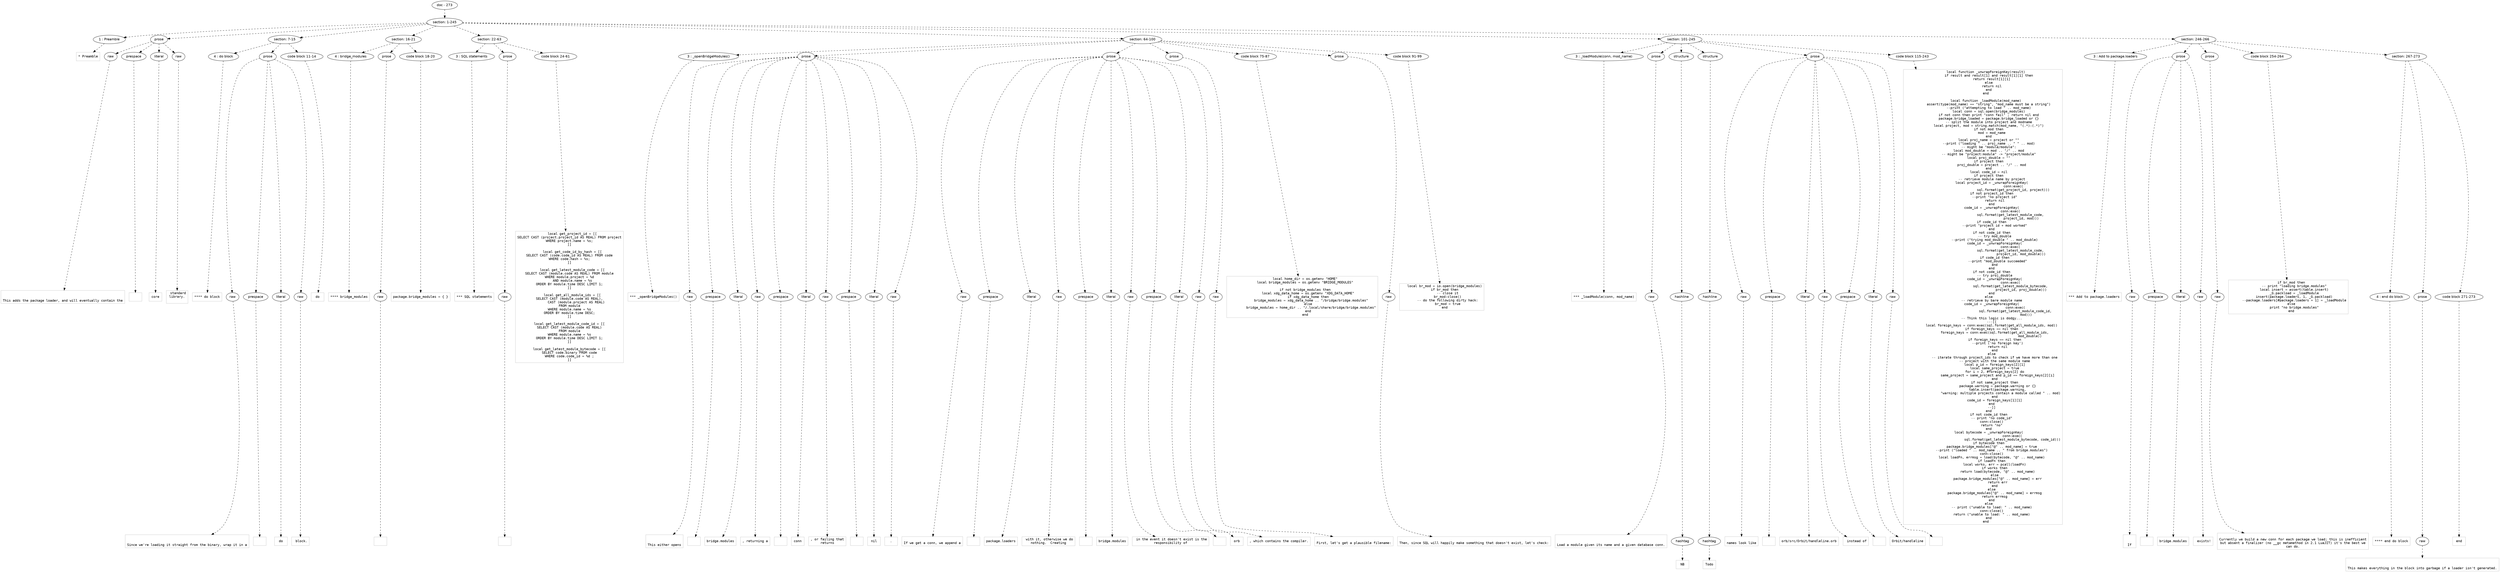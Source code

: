 digraph lpegNode {

node [fontname=Helvetica]
edge [style=dashed]

doc_0 [label="doc - 273"]


doc_0 -> { section_1}
{rank=same; section_1}

section_1 [label="section: 1-245"]


// END RANK doc_0

section_1 -> { header_2 prose_3 section_4 section_5 section_6 section_7 section_8 section_9}
{rank=same; header_2 prose_3 section_4 section_5 section_6 section_7 section_8 section_9}

header_2 [label="1 : Preamble"]

prose_3 [label="prose"]

section_4 [label="section: 7-15"]

section_5 [label="section: 16-21"]

section_6 [label="section: 22-63"]

section_7 [label="section: 64-100"]

section_8 [label="section: 101-245"]

section_9 [label="section: 246-266"]


// END RANK section_1

header_2 -> leaf_10
leaf_10  [color=Gray,shape=rectangle,fontname=Inconsolata,label="* Preamble"]
// END RANK header_2

prose_3 -> { raw_11 prespace_12 literal_13 raw_14}
{rank=same; raw_11 prespace_12 literal_13 raw_14}

raw_11 [label="raw"]

prespace_12 [label="prespace"]

literal_13 [label="literal"]

raw_14 [label="raw"]


// END RANK prose_3

raw_11 -> leaf_15
leaf_15  [color=Gray,shape=rectangle,fontname=Inconsolata,label="

This adds the package loader, and will eventually contain the"]
// END RANK raw_11

prespace_12 -> leaf_16
leaf_16  [color=Gray,shape=rectangle,fontname=Inconsolata,label=" "]
// END RANK prespace_12

literal_13 -> leaf_17
leaf_17  [color=Gray,shape=rectangle,fontname=Inconsolata,label="core"]
// END RANK literal_13

raw_14 -> leaf_18
leaf_18  [color=Gray,shape=rectangle,fontname=Inconsolata,label=" standard
library.

"]
// END RANK raw_14

section_4 -> { header_19 prose_20 codeblock_21}
{rank=same; header_19 prose_20 codeblock_21}

header_19 [label="4 : do block"]

prose_20 [label="prose"]

codeblock_21 [label="code block 11-14"]


// END RANK section_4

header_19 -> leaf_22
leaf_22  [color=Gray,shape=rectangle,fontname=Inconsolata,label="**** do block"]
// END RANK header_19

prose_20 -> { raw_23 prespace_24 literal_25 raw_26}
{rank=same; raw_23 prespace_24 literal_25 raw_26}

raw_23 [label="raw"]

prespace_24 [label="prespace"]

literal_25 [label="literal"]

raw_26 [label="raw"]


// END RANK prose_20

raw_23 -> leaf_27
leaf_27  [color=Gray,shape=rectangle,fontname=Inconsolata,label="

Since we're loading it straight from the binary, wrap it in a"]
// END RANK raw_23

prespace_24 -> leaf_28
leaf_28  [color=Gray,shape=rectangle,fontname=Inconsolata,label=" "]
// END RANK prespace_24

literal_25 -> leaf_29
leaf_29  [color=Gray,shape=rectangle,fontname=Inconsolata,label="do"]
// END RANK literal_25

raw_26 -> leaf_30
leaf_30  [color=Gray,shape=rectangle,fontname=Inconsolata,label=" block.
"]
// END RANK raw_26

codeblock_21 -> leaf_31
leaf_31  [color=Gray,shape=rectangle,fontname=Inconsolata,label="do
"]
// END RANK codeblock_21

section_5 -> { header_32 prose_33 codeblock_34}
{rank=same; header_32 prose_33 codeblock_34}

header_32 [label="4 : bridge_modules"]

prose_33 [label="prose"]

codeblock_34 [label="code block 18-20"]


// END RANK section_5

header_32 -> leaf_35
leaf_35  [color=Gray,shape=rectangle,fontname=Inconsolata,label="**** bridge_modules"]
// END RANK header_32

prose_33 -> { raw_36}
{rank=same; raw_36}

raw_36 [label="raw"]


// END RANK prose_33

raw_36 -> leaf_37
leaf_37  [color=Gray,shape=rectangle,fontname=Inconsolata,label="
"]
// END RANK raw_36

codeblock_34 -> leaf_38
leaf_38  [color=Gray,shape=rectangle,fontname=Inconsolata,label="package.bridge_modules = { }"]
// END RANK codeblock_34

section_6 -> { header_39 prose_40 codeblock_41}
{rank=same; header_39 prose_40 codeblock_41}

header_39 [label="3 : SQL statements"]

prose_40 [label="prose"]

codeblock_41 [label="code block 24-61"]


// END RANK section_6

header_39 -> leaf_42
leaf_42  [color=Gray,shape=rectangle,fontname=Inconsolata,label="*** SQL statements"]
// END RANK header_39

prose_40 -> { raw_43}
{rank=same; raw_43}

raw_43 [label="raw"]


// END RANK prose_40

raw_43 -> leaf_44
leaf_44  [color=Gray,shape=rectangle,fontname=Inconsolata,label="
"]
// END RANK raw_43

codeblock_41 -> leaf_45
leaf_45  [color=Gray,shape=rectangle,fontname=Inconsolata,label="   local get_project_id = [[
SELECT CAST (project.project_id AS REAL) FROM project
WHERE project.name = %s;
]]

   local get_code_id_by_hash = [[
SELECT CAST (code.code_id AS REAL) FROM code
WHERE code.hash = %s;
]]

   local get_latest_module_code = [[
SELECT CAST (module.code AS REAL) FROM module
WHERE module.project = %d
   AND module.name = %s
ORDER BY module.time DESC LIMIT 1;
]]

   local get_all_module_ids = [[
SELECT CAST (module.code AS REAL),
       CAST (module.project AS REAL)
FROM module
WHERE module.name = %s
ORDER BY module.time DESC;
]]

local get_latest_module_code_id = [[
SELECT CAST (module.code AS REAL)
FROM module
WHERE module.name = %s
ORDER BY module.time DESC LIMIT 1;
]]

local get_latest_module_bytecode = [[
SELECT code.binary FROM code
WHERE code.code_id = %d ;
]]"]
// END RANK codeblock_41

section_7 -> { header_46 prose_47 prose_48 prose_49 codeblock_50 prose_51 codeblock_52}
{rank=same; header_46 prose_47 prose_48 prose_49 codeblock_50 prose_51 codeblock_52}

header_46 [label="3 : _openBridgeModules()"]

prose_47 [label="prose"]

prose_48 [label="prose"]

prose_49 [label="prose"]

codeblock_50 [label="code block 75-87"]

prose_51 [label="prose"]

codeblock_52 [label="code block 91-99"]


// END RANK section_7

header_46 -> leaf_53
leaf_53  [color=Gray,shape=rectangle,fontname=Inconsolata,label="*** _openBridgeModules()"]
// END RANK header_46

prose_47 -> { raw_54 prespace_55 literal_56 raw_57 prespace_58 literal_59 raw_60 prespace_61 literal_62 raw_63}
{rank=same; raw_54 prespace_55 literal_56 raw_57 prespace_58 literal_59 raw_60 prespace_61 literal_62 raw_63}

raw_54 [label="raw"]

prespace_55 [label="prespace"]

literal_56 [label="literal"]

raw_57 [label="raw"]

prespace_58 [label="prespace"]

literal_59 [label="literal"]

raw_60 [label="raw"]

prespace_61 [label="prespace"]

literal_62 [label="literal"]

raw_63 [label="raw"]


// END RANK prose_47

raw_54 -> leaf_64
leaf_64  [color=Gray,shape=rectangle,fontname=Inconsolata,label="

This either opens"]
// END RANK raw_54

prespace_55 -> leaf_65
leaf_65  [color=Gray,shape=rectangle,fontname=Inconsolata,label=" "]
// END RANK prespace_55

literal_56 -> leaf_66
leaf_66  [color=Gray,shape=rectangle,fontname=Inconsolata,label="bridge.modules"]
// END RANK literal_56

raw_57 -> leaf_67
leaf_67  [color=Gray,shape=rectangle,fontname=Inconsolata,label=", returning a"]
// END RANK raw_57

prespace_58 -> leaf_68
leaf_68  [color=Gray,shape=rectangle,fontname=Inconsolata,label=" "]
// END RANK prespace_58

literal_59 -> leaf_69
leaf_69  [color=Gray,shape=rectangle,fontname=Inconsolata,label="conn"]
// END RANK literal_59

raw_60 -> leaf_70
leaf_70  [color=Gray,shape=rectangle,fontname=Inconsolata,label=", or failing that
returns"]
// END RANK raw_60

prespace_61 -> leaf_71
leaf_71  [color=Gray,shape=rectangle,fontname=Inconsolata,label=" "]
// END RANK prespace_61

literal_62 -> leaf_72
leaf_72  [color=Gray,shape=rectangle,fontname=Inconsolata,label="nil"]
// END RANK literal_62

raw_63 -> leaf_73
leaf_73  [color=Gray,shape=rectangle,fontname=Inconsolata,label=".
"]
// END RANK raw_63

prose_48 -> { raw_74 prespace_75 literal_76 raw_77 prespace_78 literal_79 raw_80 prespace_81 literal_82 raw_83}
{rank=same; raw_74 prespace_75 literal_76 raw_77 prespace_78 literal_79 raw_80 prespace_81 literal_82 raw_83}

raw_74 [label="raw"]

prespace_75 [label="prespace"]

literal_76 [label="literal"]

raw_77 [label="raw"]

prespace_78 [label="prespace"]

literal_79 [label="literal"]

raw_80 [label="raw"]

prespace_81 [label="prespace"]

literal_82 [label="literal"]

raw_83 [label="raw"]


// END RANK prose_48

raw_74 -> leaf_84
leaf_84  [color=Gray,shape=rectangle,fontname=Inconsolata,label="
If we get a conn, we append a"]
// END RANK raw_74

prespace_75 -> leaf_85
leaf_85  [color=Gray,shape=rectangle,fontname=Inconsolata,label=" "]
// END RANK prespace_75

literal_76 -> leaf_86
leaf_86  [color=Gray,shape=rectangle,fontname=Inconsolata,label="package.loaders"]
// END RANK literal_76

raw_77 -> leaf_87
leaf_87  [color=Gray,shape=rectangle,fontname=Inconsolata,label=" with it, otherwise we do
nothing.  Creating"]
// END RANK raw_77

prespace_78 -> leaf_88
leaf_88  [color=Gray,shape=rectangle,fontname=Inconsolata,label=" "]
// END RANK prespace_78

literal_79 -> leaf_89
leaf_89  [color=Gray,shape=rectangle,fontname=Inconsolata,label="bridge.modules"]
// END RANK literal_79

raw_80 -> leaf_90
leaf_90  [color=Gray,shape=rectangle,fontname=Inconsolata,label=" in the event it doesn't exist is the
responsibility of"]
// END RANK raw_80

prespace_81 -> leaf_91
leaf_91  [color=Gray,shape=rectangle,fontname=Inconsolata,label=" "]
// END RANK prespace_81

literal_82 -> leaf_92
leaf_92  [color=Gray,shape=rectangle,fontname=Inconsolata,label="orb"]
// END RANK literal_82

raw_83 -> leaf_93
leaf_93  [color=Gray,shape=rectangle,fontname=Inconsolata,label=", which contains the compiler.
"]
// END RANK raw_83

prose_49 -> { raw_94}
{rank=same; raw_94}

raw_94 [label="raw"]


// END RANK prose_49

raw_94 -> leaf_95
leaf_95  [color=Gray,shape=rectangle,fontname=Inconsolata,label="
First, let's get a plausible filename:
"]
// END RANK raw_94

codeblock_50 -> leaf_96
leaf_96  [color=Gray,shape=rectangle,fontname=Inconsolata,label="   local home_dir = os.getenv \"HOME\"
   local bridge_modules = os.getenv \"BRIDGE_MODULES\"

   if not bridge_modules then
      local xdg_data_home = os.getenv \"XDG_DATA_HOME\"
      if xdg_data_home then
         bridge_modules = xdg_data_home .. \"/bridge/bridge.modules\"
      else
         bridge_modules = home_dir .. \"/.local/share/bridge/bridge.modules\"
      end
   end"]
// END RANK codeblock_50

prose_51 -> { raw_97}
{rank=same; raw_97}

raw_97 [label="raw"]


// END RANK prose_51

raw_97 -> leaf_98
leaf_98  [color=Gray,shape=rectangle,fontname=Inconsolata,label="
Then, since SQL will happily make something that doesn't exist, let's check:
"]
// END RANK raw_97

codeblock_52 -> leaf_99
leaf_99  [color=Gray,shape=rectangle,fontname=Inconsolata,label="   local br_mod = io.open(bridge_modules)
   if br_mod then
      -- close it
      br_mod:close()
      -- do the following dirty hack:
      br_mod = true
   end"]
// END RANK codeblock_52

section_8 -> { header_100 prose_101 structure_102 structure_103 prose_104 codeblock_105}
{rank=same; header_100 prose_101 structure_102 structure_103 prose_104 codeblock_105}

header_100 [label="3 : _loadModule(conn, mod_name)"]

prose_101 [label="prose"]

structure_102 [label="structure"]

structure_103 [label="structure"]

prose_104 [label="prose"]

codeblock_105 [label="code block 115-243"]


// END RANK section_8

header_100 -> leaf_106
leaf_106  [color=Gray,shape=rectangle,fontname=Inconsolata,label="*** _loadModule(conn, mod_name)"]
// END RANK header_100

prose_101 -> { raw_107}
{rank=same; raw_107}

raw_107 [label="raw"]


// END RANK prose_101

raw_107 -> leaf_108
leaf_108  [color=Gray,shape=rectangle,fontname=Inconsolata,label="

Load a module given its name and a given database conn.
"]
// END RANK raw_107

structure_102 -> { hashline_109}
{rank=same; hashline_109}

hashline_109 [label="hashline"]


// END RANK structure_102

hashline_109 -> { hashtag_110}
{rank=same; hashtag_110}

hashtag_110 [label="hashtag"]


// END RANK hashline_109

hashtag_110 -> leaf_111
leaf_111  [color=Gray,shape=rectangle,fontname=Inconsolata,label="NB"]
// END RANK hashtag_110

structure_103 -> { hashline_112}
{rank=same; hashline_112}

hashline_112 [label="hashline"]


// END RANK structure_103

hashline_112 -> { hashtag_113}
{rank=same; hashtag_113}

hashtag_113 [label="hashtag"]


// END RANK hashline_112

hashtag_113 -> leaf_114
leaf_114  [color=Gray,shape=rectangle,fontname=Inconsolata,label="Todo"]
// END RANK hashtag_113

prose_104 -> { raw_115 prespace_116 literal_117 raw_118 prespace_119 literal_120 raw_121}
{rank=same; raw_115 prespace_116 literal_117 raw_118 prespace_119 literal_120 raw_121}

raw_115 [label="raw"]

prespace_116 [label="prespace"]

literal_117 [label="literal"]

raw_118 [label="raw"]

prespace_119 [label="prespace"]

literal_120 [label="literal"]

raw_121 [label="raw"]


// END RANK prose_104

raw_115 -> leaf_122
leaf_122  [color=Gray,shape=rectangle,fontname=Inconsolata,label="
names look like"]
// END RANK raw_115

prespace_116 -> leaf_123
leaf_123  [color=Gray,shape=rectangle,fontname=Inconsolata,label=" "]
// END RANK prespace_116

literal_117 -> leaf_124
leaf_124  [color=Gray,shape=rectangle,fontname=Inconsolata,label="orb/src/Orbit/handleline.orb"]
// END RANK literal_117

raw_118 -> leaf_125
leaf_125  [color=Gray,shape=rectangle,fontname=Inconsolata,label=" instead of"]
// END RANK raw_118

prespace_119 -> leaf_126
leaf_126  [color=Gray,shape=rectangle,fontname=Inconsolata,label=""]
// END RANK prespace_119

literal_120 -> leaf_127
leaf_127  [color=Gray,shape=rectangle,fontname=Inconsolata,label="Orbit/handleline"]
// END RANK literal_120

raw_121 -> leaf_128
leaf_128  [color=Gray,shape=rectangle,fontname=Inconsolata,label="
"]
// END RANK raw_121

codeblock_105 -> leaf_129
leaf_129  [color=Gray,shape=rectangle,fontname=Inconsolata,label="   local function _unwrapForeignKey(result)
      if result and result[1] and result[1][1] then
         return result[1][1]
      else
         return nil
      end
   end

   local function _loadModule(mod_name)
      assert(type(mod_name) == \"string\", \"mod_name must be a string\")
      --print (\"attempting to load \" .. mod_name)
      local conn = sql.open(bridge_modules)
      if not conn then print \"conn fail\" ; return nil end
      package.bridge_loaded = package.bridge_loaded or {}
      -- split the module into project and modname
      local project, mod = string.match(mod_name, \"(.*):(.*)\")
      if not mod then
         mod = mod_name
      end
      local proj_name = project or \"\"
      --print (\"loading \" .. proj_name .. \" \" .. mod)
      -- might be \"module/module\":
      local mod_double = mod .. \"/\" .. mod
      -- might be \"project:module\" -> \"project/module\"
      local proj_double = \"\"
      if project then
         proj_double = project .. \"/\" .. mod
      end
      local code_id = nil
      if project then
         -- retrieve module name by project
         local project_id = _unwrapForeignKey(
                               conn:exec(
                               sql.format(get_project_id, project)))
         if not project_id then
            --print \"no project id\"
            return nil
         end
         code_id = _unwrapForeignKey(
                            conn:exec(
                            sql.format(get_latest_module_code,
                                       project_id, mod)))
         if code_id then
            --print \"project id + mod worked\"
         end
         if not code_id then
            -- try mod_double
            --print (\"trying mod_double \" .. mod_double)
            code_id = _unwrapForeignKey(
                            conn:exec(
                            sql.format(get_latest_module_code,
                                       project_id, mod_double)))
            if code_id then
               --print \"mod_double succeeded\"
            end
         end
         if not code_id then
            -- try proj_double
            code_id = _unwrapForeignKey(
                            conn:exec(
                            sql.format(get_latest_module_bytecode,
                                       project_id, proj_double)))
         end
      else
         -- retrieve by bare module name
         code_id = _unwrapForeignKey(
                                 conn:exec(
                                 sql.format(get_latest_module_code_id,
                                            mod)))
         -- Think this logic is dodgy...
         ---[[
         local foreign_keys = conn:exec(sql.format(get_all_module_ids, mod))
         if foreign_keys == nil then
            foreign_keys = conn:exec(sql.format(get_all_module_ids,
                                                mod_double))
            if foreign_keys == nil then
               --print ('no foreign key')
               return nil
            end
         else
            -- iterate through project_ids to check if we have more than one
            -- project with the same module name
            local p_id = foreign_keys[2][1]
            local same_project = true
            for i = 2, #foreign_keys[2] do
               same_project = same_project and p_id == foreign_keys[2][i]
            end
            if not same_project then
               package.warning = package.warning or {}
               table.insert(package.warning,
                  \"warning: multiple projects contain a module called \" .. mod)
            end
            code_id = foreign_keys[1][1]
         end
         --]]
      end
      if not code_id then
         -- print \"no code_id\"
         conn:close()
         return \"no\"
      end
      local bytecode = _unwrapForeignKey(
                              conn:exec(
                              sql.format(get_latest_module_bytecode, code_id)))
      if bytecode then
         package.bridge_modules[\"@\" .. mod_name] = true
         --print (\"loaded \" .. mod_name .. \" from bridge.modules\")
         conn:close()
         local loadFn, errmsg = load(bytecode, \"@\" .. mod_name)
         if loadFn then
            local works, err = pcall(loadFn)
            if works then
               return load(bytecode, \"@\" .. mod_name)
            else
               package.bridge_modules[\"@\" .. mod_name] = err
               return err
            end
         else
            package.bridge_modules[\"@\" .. mod_name] = errmsg
            return errmsg
         end
      else
         -- print (\"unable to load: \" .. mod_name)
         conn:close()
         return (\"unable to load: \" .. mod_name)
      end
   end"]
// END RANK codeblock_105

section_9 -> { header_130 prose_131 prose_132 codeblock_133 section_134}
{rank=same; header_130 prose_131 prose_132 codeblock_133 section_134}

header_130 [label="3 : Add to package.loaders"]

prose_131 [label="prose"]

prose_132 [label="prose"]

codeblock_133 [label="code block 254-264"]

section_134 [label="section: 267-273"]


// END RANK section_9

header_130 -> leaf_135
leaf_135  [color=Gray,shape=rectangle,fontname=Inconsolata,label="*** Add to package.loaders"]
// END RANK header_130

prose_131 -> { raw_136 prespace_137 literal_138 raw_139}
{rank=same; raw_136 prespace_137 literal_138 raw_139}

raw_136 [label="raw"]

prespace_137 [label="prespace"]

literal_138 [label="literal"]

raw_139 [label="raw"]


// END RANK prose_131

raw_136 -> leaf_140
leaf_140  [color=Gray,shape=rectangle,fontname=Inconsolata,label="

If"]
// END RANK raw_136

prespace_137 -> leaf_141
leaf_141  [color=Gray,shape=rectangle,fontname=Inconsolata,label=" "]
// END RANK prespace_137

literal_138 -> leaf_142
leaf_142  [color=Gray,shape=rectangle,fontname=Inconsolata,label="bridge.modules"]
// END RANK literal_138

raw_139 -> leaf_143
leaf_143  [color=Gray,shape=rectangle,fontname=Inconsolata,label=" exists!
"]
// END RANK raw_139

prose_132 -> { raw_144}
{rank=same; raw_144}

raw_144 [label="raw"]


// END RANK prose_132

raw_144 -> leaf_145
leaf_145  [color=Gray,shape=rectangle,fontname=Inconsolata,label="
Currently we build a new conn for each package we load; this is inefficient
but absent a finalizer (no __gc metamethod in 2.1 LuaJIT) it's the best we
can do.
"]
// END RANK raw_144

codeblock_133 -> leaf_146
leaf_146  [color=Gray,shape=rectangle,fontname=Inconsolata,label="   if br_mod then
      -- print \"loading bridge.modules\"
      local insert = assert(table.insert)
      _G.packload = _loadModule
      insert(package.loaders, 1, _G.packload)
      --package.loaders[#package.loaders + 1] = _loadModule
   else
      print \"no bridge.modules\"
   end"]
// END RANK codeblock_133

section_134 -> { header_147 prose_148 codeblock_149}
{rank=same; header_147 prose_148 codeblock_149}

header_147 [label="4 : end do block"]

prose_148 [label="prose"]

codeblock_149 [label="code block 271-273"]


// END RANK section_134

header_147 -> leaf_150
leaf_150  [color=Gray,shape=rectangle,fontname=Inconsolata,label="**** end do block"]
// END RANK header_147

prose_148 -> { raw_151}
{rank=same; raw_151}

raw_151 [label="raw"]


// END RANK prose_148

raw_151 -> leaf_152
leaf_152  [color=Gray,shape=rectangle,fontname=Inconsolata,label="

This makes everything in the block into garbage if a loader isn't generated.
"]
// END RANK raw_151

codeblock_149 -> leaf_153
leaf_153  [color=Gray,shape=rectangle,fontname=Inconsolata,label="end"]
// END RANK codeblock_149


}
